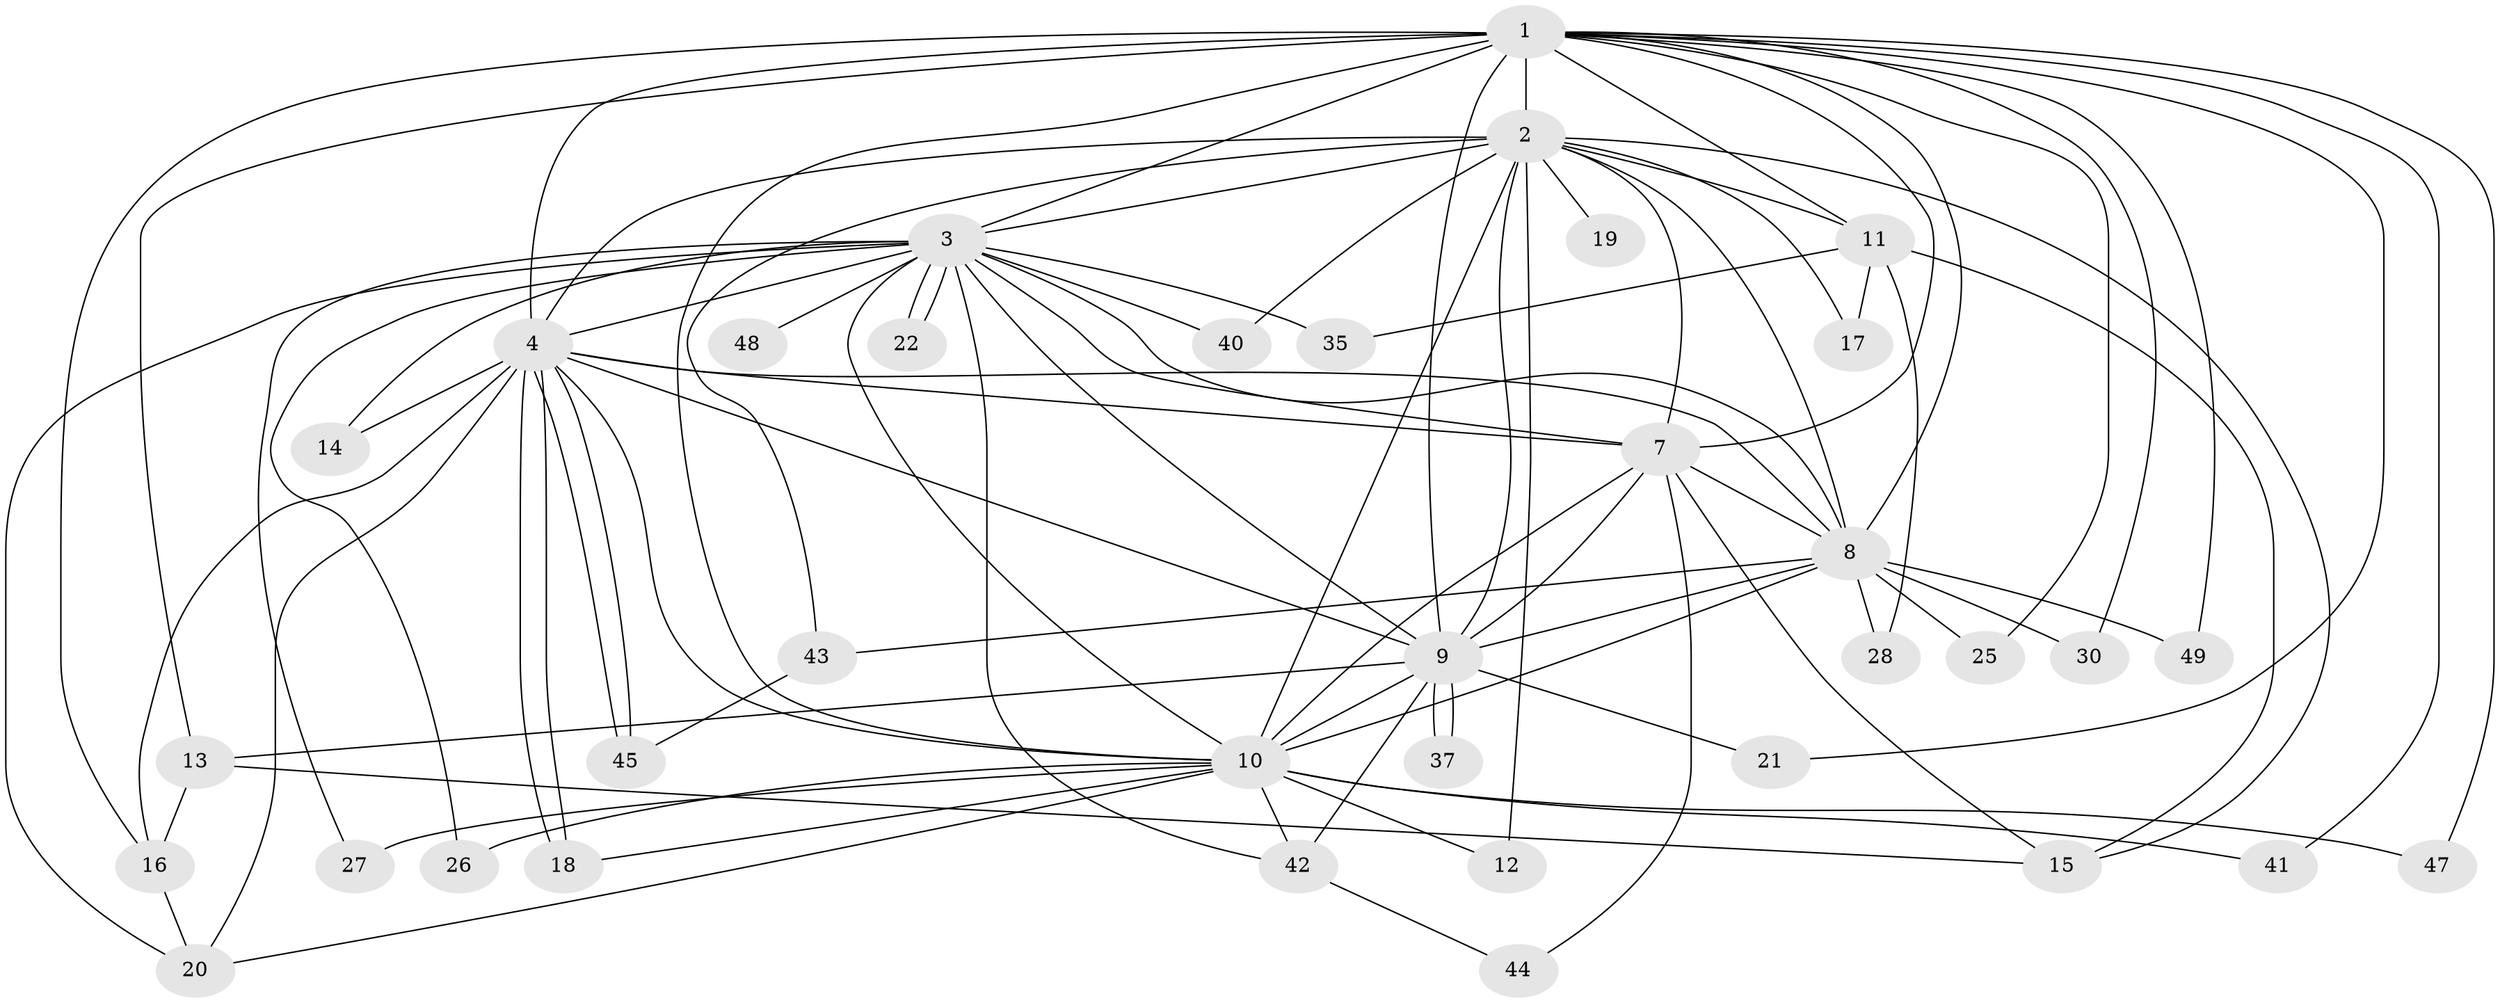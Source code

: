 // Generated by graph-tools (version 1.1) at 2025/23/03/03/25 07:23:37]
// undirected, 36 vertices, 90 edges
graph export_dot {
graph [start="1"]
  node [color=gray90,style=filled];
  1 [super="+6"];
  2 [super="+5"];
  3 [super="+46"];
  4 [super="+34"];
  7 [super="+24"];
  8 [super="+31"];
  9 [super="+36"];
  10 [super="+38"];
  11 [super="+23"];
  12;
  13;
  14;
  15 [super="+39"];
  16 [super="+33"];
  17;
  18 [super="+32"];
  19;
  20 [super="+29"];
  21;
  22;
  25;
  26;
  27;
  28;
  30;
  35;
  37;
  40;
  41;
  42;
  43 [super="+50"];
  44;
  45;
  47;
  48;
  49;
  1 -- 2 [weight=4];
  1 -- 3 [weight=2];
  1 -- 4 [weight=2];
  1 -- 7 [weight=2];
  1 -- 8 [weight=2];
  1 -- 9 [weight=2];
  1 -- 10 [weight=2];
  1 -- 11;
  1 -- 13;
  1 -- 21;
  1 -- 30;
  1 -- 41;
  1 -- 47;
  1 -- 16;
  1 -- 49;
  1 -- 25;
  2 -- 3 [weight=2];
  2 -- 4 [weight=2];
  2 -- 7 [weight=3];
  2 -- 8 [weight=2];
  2 -- 9 [weight=2];
  2 -- 10 [weight=2];
  2 -- 12;
  2 -- 15;
  2 -- 43;
  2 -- 11;
  2 -- 40;
  2 -- 17;
  2 -- 19;
  3 -- 4;
  3 -- 7;
  3 -- 8;
  3 -- 9;
  3 -- 10;
  3 -- 14;
  3 -- 20;
  3 -- 22;
  3 -- 22;
  3 -- 26;
  3 -- 27;
  3 -- 35;
  3 -- 40;
  3 -- 48 [weight=2];
  3 -- 42;
  4 -- 7;
  4 -- 8;
  4 -- 9;
  4 -- 10;
  4 -- 14;
  4 -- 16;
  4 -- 18;
  4 -- 18;
  4 -- 45;
  4 -- 45;
  4 -- 20;
  7 -- 8;
  7 -- 9;
  7 -- 10;
  7 -- 44;
  7 -- 15;
  8 -- 9;
  8 -- 10;
  8 -- 25;
  8 -- 28;
  8 -- 30;
  8 -- 43;
  8 -- 49;
  9 -- 10 [weight=3];
  9 -- 13;
  9 -- 21;
  9 -- 37;
  9 -- 37;
  9 -- 42;
  10 -- 12;
  10 -- 20;
  10 -- 26;
  10 -- 27;
  10 -- 41;
  10 -- 42;
  10 -- 47;
  10 -- 18;
  11 -- 17;
  11 -- 28;
  11 -- 35;
  11 -- 15;
  13 -- 15;
  13 -- 16;
  16 -- 20;
  42 -- 44;
  43 -- 45;
}
